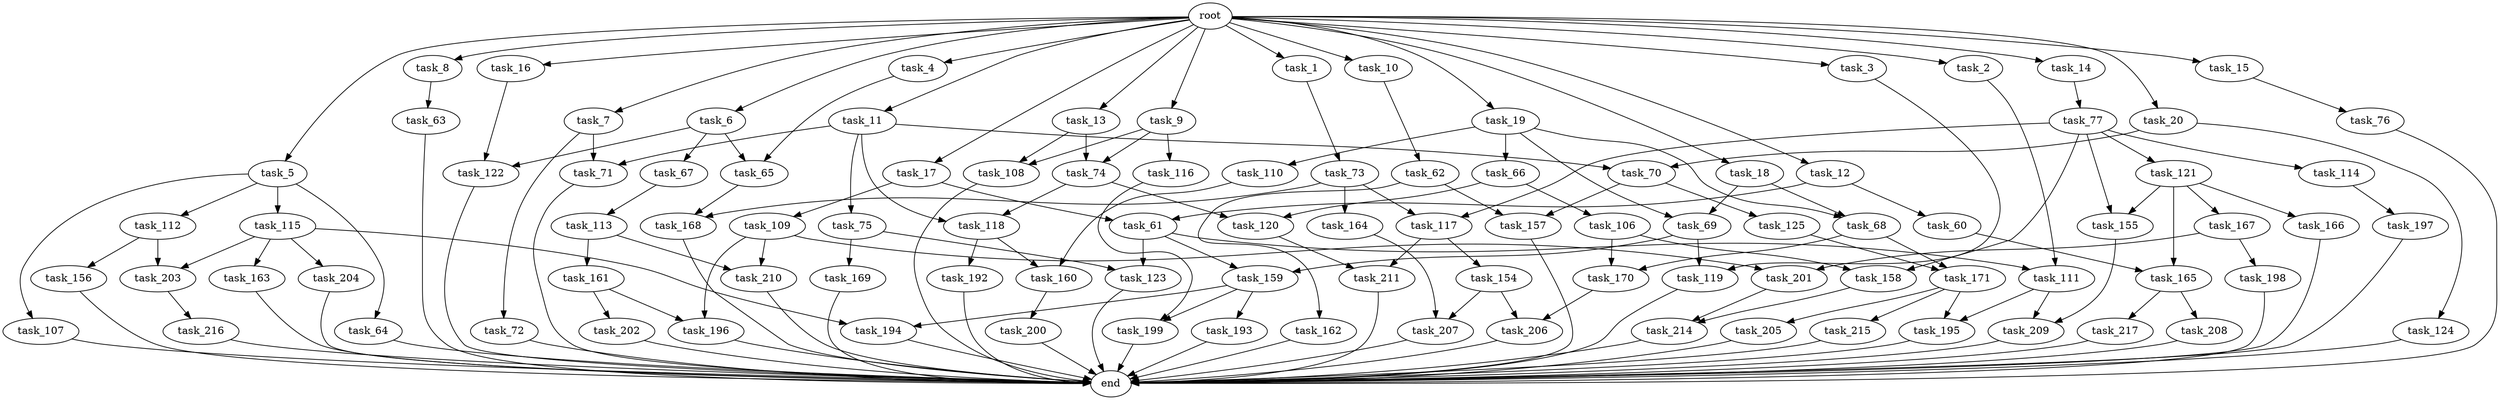 digraph G {
  root [size="0.000000"];
  task_1 [size="1024.000000"];
  task_2 [size="1024.000000"];
  task_3 [size="1024.000000"];
  task_4 [size="1024.000000"];
  task_5 [size="1024.000000"];
  task_6 [size="1024.000000"];
  task_7 [size="1024.000000"];
  task_8 [size="1024.000000"];
  task_9 [size="1024.000000"];
  task_10 [size="1024.000000"];
  task_11 [size="1024.000000"];
  task_12 [size="1024.000000"];
  task_13 [size="1024.000000"];
  task_14 [size="1024.000000"];
  task_15 [size="1024.000000"];
  task_16 [size="1024.000000"];
  task_17 [size="1024.000000"];
  task_18 [size="1024.000000"];
  task_19 [size="1024.000000"];
  task_20 [size="1024.000000"];
  task_60 [size="137438953472.000000"];
  task_61 [size="214748364800.000000"];
  task_62 [size="137438953472.000000"];
  task_63 [size="858993459200.000000"];
  task_64 [size="309237645312.000000"];
  task_65 [size="1116691496960.000000"];
  task_66 [size="309237645312.000000"];
  task_67 [size="695784701952.000000"];
  task_68 [size="1168231104512.000000"];
  task_69 [size="1168231104512.000000"];
  task_70 [size="1554778161152.000000"];
  task_71 [size="1554778161152.000000"];
  task_72 [size="695784701952.000000"];
  task_73 [size="420906795008.000000"];
  task_74 [size="635655159808.000000"];
  task_75 [size="858993459200.000000"];
  task_76 [size="549755813888.000000"];
  task_77 [size="77309411328.000000"];
  task_106 [size="309237645312.000000"];
  task_107 [size="309237645312.000000"];
  task_108 [size="635655159808.000000"];
  task_109 [size="77309411328.000000"];
  task_110 [size="309237645312.000000"];
  task_111 [size="111669149696.000000"];
  task_112 [size="309237645312.000000"];
  task_113 [size="309237645312.000000"];
  task_114 [size="549755813888.000000"];
  task_115 [size="309237645312.000000"];
  task_116 [size="420906795008.000000"];
  task_117 [size="584115552256.000000"];
  task_118 [size="936302870528.000000"];
  task_119 [size="1279900254208.000000"];
  task_120 [size="386547056640.000000"];
  task_121 [size="549755813888.000000"];
  task_122 [size="730144440320.000000"];
  task_123 [size="154618822656.000000"];
  task_124 [size="695784701952.000000"];
  task_125 [size="214748364800.000000"];
  task_154 [size="214748364800.000000"];
  task_155 [size="1099511627776.000000"];
  task_156 [size="858993459200.000000"];
  task_157 [size="352187318272.000000"];
  task_158 [size="687194767360.000000"];
  task_159 [size="498216206336.000000"];
  task_160 [size="584115552256.000000"];
  task_161 [size="34359738368.000000"];
  task_162 [size="137438953472.000000"];
  task_163 [size="77309411328.000000"];
  task_164 [size="34359738368.000000"];
  task_165 [size="1099511627776.000000"];
  task_166 [size="549755813888.000000"];
  task_167 [size="549755813888.000000"];
  task_168 [size="455266533376.000000"];
  task_169 [size="77309411328.000000"];
  task_170 [size="352187318272.000000"];
  task_171 [size="429496729600.000000"];
  task_192 [size="34359738368.000000"];
  task_193 [size="34359738368.000000"];
  task_194 [size="111669149696.000000"];
  task_195 [size="429496729600.000000"];
  task_196 [size="1099511627776.000000"];
  task_197 [size="420906795008.000000"];
  task_198 [size="420906795008.000000"];
  task_199 [size="455266533376.000000"];
  task_200 [size="858993459200.000000"];
  task_201 [size="970662608896.000000"];
  task_202 [size="549755813888.000000"];
  task_203 [size="936302870528.000000"];
  task_204 [size="77309411328.000000"];
  task_205 [size="214748364800.000000"];
  task_206 [size="386547056640.000000"];
  task_207 [size="214748364800.000000"];
  task_208 [size="214748364800.000000"];
  task_209 [size="249108103168.000000"];
  task_210 [size="584115552256.000000"];
  task_211 [size="910533066752.000000"];
  task_214 [size="343597383680.000000"];
  task_215 [size="214748364800.000000"];
  task_216 [size="214748364800.000000"];
  task_217 [size="214748364800.000000"];
  end [size="0.000000"];

  root -> task_1 [size="1.000000"];
  root -> task_2 [size="1.000000"];
  root -> task_3 [size="1.000000"];
  root -> task_4 [size="1.000000"];
  root -> task_5 [size="1.000000"];
  root -> task_6 [size="1.000000"];
  root -> task_7 [size="1.000000"];
  root -> task_8 [size="1.000000"];
  root -> task_9 [size="1.000000"];
  root -> task_10 [size="1.000000"];
  root -> task_11 [size="1.000000"];
  root -> task_12 [size="1.000000"];
  root -> task_13 [size="1.000000"];
  root -> task_14 [size="1.000000"];
  root -> task_15 [size="1.000000"];
  root -> task_16 [size="1.000000"];
  root -> task_17 [size="1.000000"];
  root -> task_18 [size="1.000000"];
  root -> task_19 [size="1.000000"];
  root -> task_20 [size="1.000000"];
  task_1 -> task_73 [size="411041792.000000"];
  task_2 -> task_111 [size="33554432.000000"];
  task_3 -> task_119 [size="838860800.000000"];
  task_4 -> task_65 [size="411041792.000000"];
  task_5 -> task_64 [size="301989888.000000"];
  task_5 -> task_107 [size="301989888.000000"];
  task_5 -> task_112 [size="301989888.000000"];
  task_5 -> task_115 [size="301989888.000000"];
  task_6 -> task_65 [size="679477248.000000"];
  task_6 -> task_67 [size="679477248.000000"];
  task_6 -> task_122 [size="679477248.000000"];
  task_7 -> task_71 [size="679477248.000000"];
  task_7 -> task_72 [size="679477248.000000"];
  task_8 -> task_63 [size="838860800.000000"];
  task_9 -> task_74 [size="411041792.000000"];
  task_9 -> task_108 [size="411041792.000000"];
  task_9 -> task_116 [size="411041792.000000"];
  task_10 -> task_62 [size="134217728.000000"];
  task_11 -> task_70 [size="838860800.000000"];
  task_11 -> task_71 [size="838860800.000000"];
  task_11 -> task_75 [size="838860800.000000"];
  task_11 -> task_118 [size="838860800.000000"];
  task_12 -> task_60 [size="134217728.000000"];
  task_12 -> task_61 [size="134217728.000000"];
  task_13 -> task_74 [size="209715200.000000"];
  task_13 -> task_108 [size="209715200.000000"];
  task_14 -> task_77 [size="75497472.000000"];
  task_15 -> task_76 [size="536870912.000000"];
  task_16 -> task_122 [size="33554432.000000"];
  task_17 -> task_61 [size="75497472.000000"];
  task_17 -> task_109 [size="75497472.000000"];
  task_18 -> task_68 [size="838860800.000000"];
  task_18 -> task_69 [size="838860800.000000"];
  task_19 -> task_66 [size="301989888.000000"];
  task_19 -> task_68 [size="301989888.000000"];
  task_19 -> task_69 [size="301989888.000000"];
  task_19 -> task_110 [size="301989888.000000"];
  task_20 -> task_70 [size="679477248.000000"];
  task_20 -> task_124 [size="679477248.000000"];
  task_60 -> task_165 [size="536870912.000000"];
  task_61 -> task_111 [size="75497472.000000"];
  task_61 -> task_123 [size="75497472.000000"];
  task_61 -> task_159 [size="75497472.000000"];
  task_62 -> task_157 [size="134217728.000000"];
  task_62 -> task_162 [size="134217728.000000"];
  task_63 -> end [size="1.000000"];
  task_64 -> end [size="1.000000"];
  task_65 -> task_168 [size="411041792.000000"];
  task_66 -> task_106 [size="301989888.000000"];
  task_66 -> task_120 [size="301989888.000000"];
  task_67 -> task_113 [size="301989888.000000"];
  task_68 -> task_170 [size="209715200.000000"];
  task_68 -> task_171 [size="209715200.000000"];
  task_69 -> task_119 [size="411041792.000000"];
  task_69 -> task_159 [size="411041792.000000"];
  task_70 -> task_125 [size="209715200.000000"];
  task_70 -> task_157 [size="209715200.000000"];
  task_71 -> end [size="1.000000"];
  task_72 -> end [size="1.000000"];
  task_73 -> task_117 [size="33554432.000000"];
  task_73 -> task_164 [size="33554432.000000"];
  task_73 -> task_168 [size="33554432.000000"];
  task_74 -> task_118 [size="75497472.000000"];
  task_74 -> task_120 [size="75497472.000000"];
  task_75 -> task_123 [size="75497472.000000"];
  task_75 -> task_169 [size="75497472.000000"];
  task_76 -> end [size="1.000000"];
  task_77 -> task_114 [size="536870912.000000"];
  task_77 -> task_117 [size="536870912.000000"];
  task_77 -> task_121 [size="536870912.000000"];
  task_77 -> task_155 [size="536870912.000000"];
  task_77 -> task_158 [size="536870912.000000"];
  task_106 -> task_158 [size="134217728.000000"];
  task_106 -> task_170 [size="134217728.000000"];
  task_107 -> end [size="1.000000"];
  task_108 -> end [size="1.000000"];
  task_109 -> task_196 [size="536870912.000000"];
  task_109 -> task_201 [size="536870912.000000"];
  task_109 -> task_210 [size="536870912.000000"];
  task_110 -> task_160 [size="536870912.000000"];
  task_111 -> task_195 [size="209715200.000000"];
  task_111 -> task_209 [size="209715200.000000"];
  task_112 -> task_156 [size="838860800.000000"];
  task_112 -> task_203 [size="838860800.000000"];
  task_113 -> task_161 [size="33554432.000000"];
  task_113 -> task_210 [size="33554432.000000"];
  task_114 -> task_197 [size="411041792.000000"];
  task_115 -> task_163 [size="75497472.000000"];
  task_115 -> task_194 [size="75497472.000000"];
  task_115 -> task_203 [size="75497472.000000"];
  task_115 -> task_204 [size="75497472.000000"];
  task_116 -> task_199 [size="411041792.000000"];
  task_117 -> task_154 [size="209715200.000000"];
  task_117 -> task_211 [size="209715200.000000"];
  task_118 -> task_160 [size="33554432.000000"];
  task_118 -> task_192 [size="33554432.000000"];
  task_119 -> end [size="1.000000"];
  task_120 -> task_211 [size="679477248.000000"];
  task_121 -> task_155 [size="536870912.000000"];
  task_121 -> task_165 [size="536870912.000000"];
  task_121 -> task_166 [size="536870912.000000"];
  task_121 -> task_167 [size="536870912.000000"];
  task_122 -> end [size="1.000000"];
  task_123 -> end [size="1.000000"];
  task_124 -> end [size="1.000000"];
  task_125 -> task_171 [size="209715200.000000"];
  task_154 -> task_206 [size="75497472.000000"];
  task_154 -> task_207 [size="75497472.000000"];
  task_155 -> task_209 [size="33554432.000000"];
  task_156 -> end [size="1.000000"];
  task_157 -> end [size="1.000000"];
  task_158 -> task_214 [size="33554432.000000"];
  task_159 -> task_193 [size="33554432.000000"];
  task_159 -> task_194 [size="33554432.000000"];
  task_159 -> task_199 [size="33554432.000000"];
  task_160 -> task_200 [size="838860800.000000"];
  task_161 -> task_196 [size="536870912.000000"];
  task_161 -> task_202 [size="536870912.000000"];
  task_162 -> end [size="1.000000"];
  task_163 -> end [size="1.000000"];
  task_164 -> task_207 [size="134217728.000000"];
  task_165 -> task_208 [size="209715200.000000"];
  task_165 -> task_217 [size="209715200.000000"];
  task_166 -> end [size="1.000000"];
  task_167 -> task_198 [size="411041792.000000"];
  task_167 -> task_201 [size="411041792.000000"];
  task_168 -> end [size="1.000000"];
  task_169 -> end [size="1.000000"];
  task_170 -> task_206 [size="301989888.000000"];
  task_171 -> task_195 [size="209715200.000000"];
  task_171 -> task_205 [size="209715200.000000"];
  task_171 -> task_215 [size="209715200.000000"];
  task_192 -> end [size="1.000000"];
  task_193 -> end [size="1.000000"];
  task_194 -> end [size="1.000000"];
  task_195 -> end [size="1.000000"];
  task_196 -> end [size="1.000000"];
  task_197 -> end [size="1.000000"];
  task_198 -> end [size="1.000000"];
  task_199 -> end [size="1.000000"];
  task_200 -> end [size="1.000000"];
  task_201 -> task_214 [size="301989888.000000"];
  task_202 -> end [size="1.000000"];
  task_203 -> task_216 [size="209715200.000000"];
  task_204 -> end [size="1.000000"];
  task_205 -> end [size="1.000000"];
  task_206 -> end [size="1.000000"];
  task_207 -> end [size="1.000000"];
  task_208 -> end [size="1.000000"];
  task_209 -> end [size="1.000000"];
  task_210 -> end [size="1.000000"];
  task_211 -> end [size="1.000000"];
  task_214 -> end [size="1.000000"];
  task_215 -> end [size="1.000000"];
  task_216 -> end [size="1.000000"];
  task_217 -> end [size="1.000000"];
}
